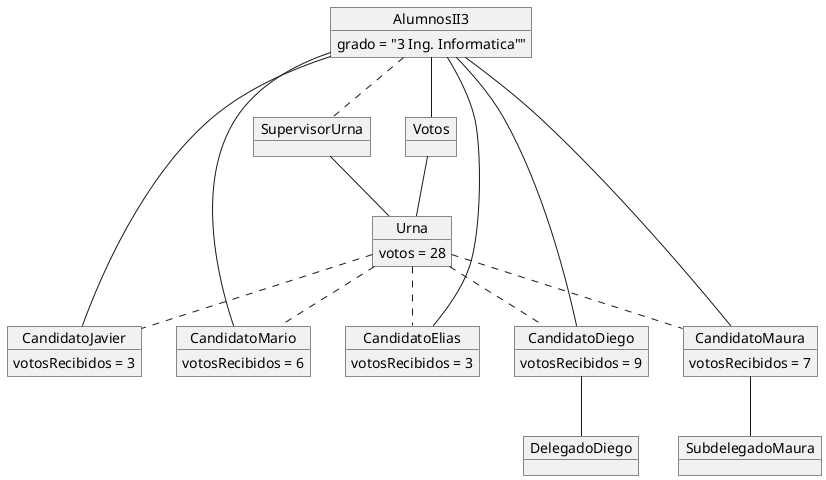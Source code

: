 @startuml

object AlumnosII3 {
  grado = "3 Ing. Informatica""
}

object Votos {
}

object CandidatoJavier {
  votosRecibidos = 3
}

object CandidatoMario {
  votosRecibidos = 6
}

object CandidatoElias {
  votosRecibidos = 3
}

object CandidatoDiego {
  votosRecibidos = 9
}

object CandidatoMaura {
  votosRecibidos = 7
}

object DelegadoDiego {
}

object SubdelegadoMaura {
}

object SupervisorUrna {
}

object Urna {
  votos = 28
}

AlumnosII3 -- CandidatoJavier
AlumnosII3 -- CandidatoMario
AlumnosII3 -- CandidatoElias
AlumnosII3 -- CandidatoDiego
AlumnosII3 -- CandidatoMaura

AlumnosII3 .. SupervisorUrna
SupervisorUrna -- Urna

AlumnosII3 -- Votos
Votos -- Urna

Urna .. CandidatoJavier
Urna .. CandidatoMario
Urna .. CandidatoElias
Urna .. CandidatoDiego
Urna .. CandidatoMaura

CandidatoDiego -- DelegadoDiego
CandidatoMaura -- SubdelegadoMaura

@enduml
